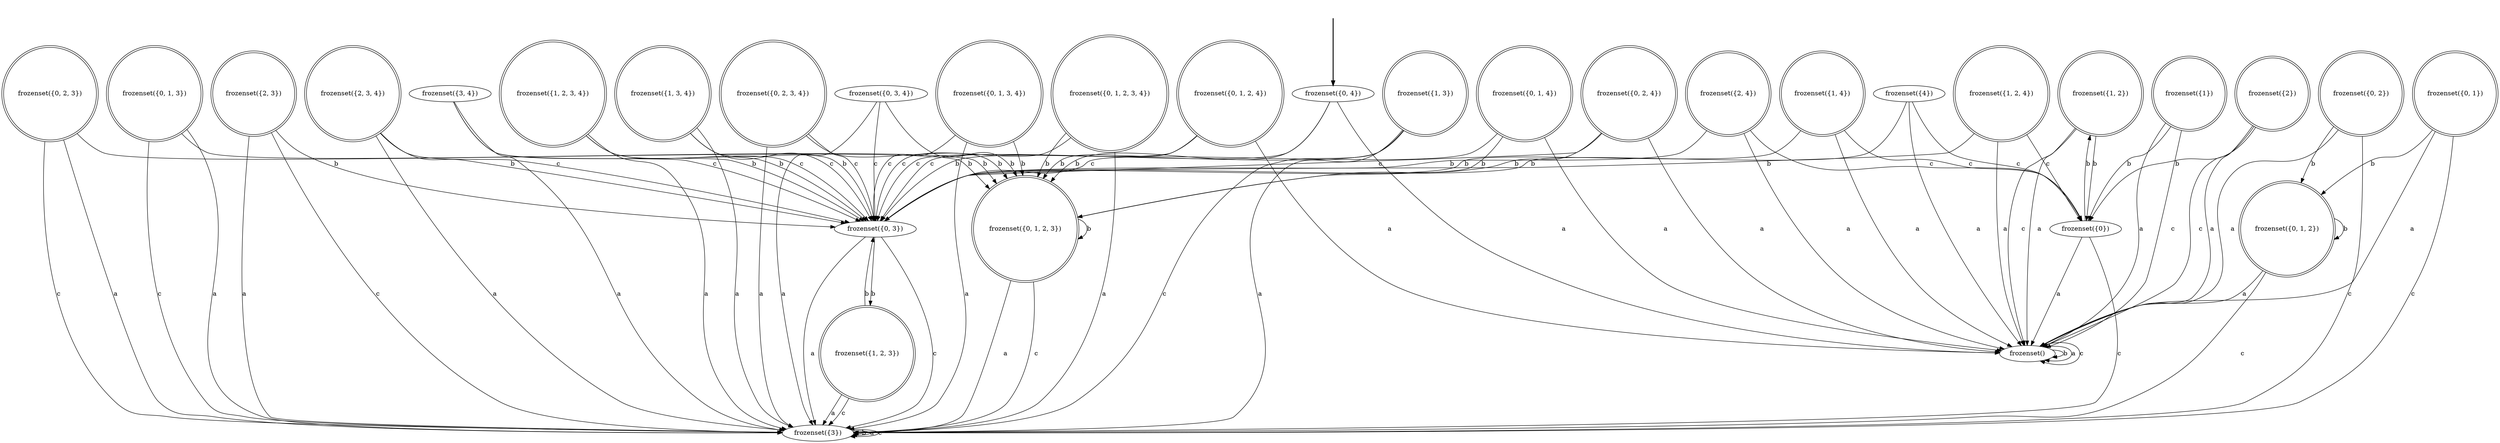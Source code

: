 digraph {
	fake [style=invisible]
	"frozenset({0, 2, 3})" [shape=doublecircle]
	"frozenset({1, 2, 3, 4})" [shape=doublecircle]
	"frozenset({1, 2})" [shape=doublecircle]
	"frozenset()"
	"frozenset({1, 2, 4})" [shape=doublecircle]
	"frozenset({3})"
	"frozenset({0})"
	"frozenset({0, 1, 3})" [shape=doublecircle]
	"frozenset({2, 3, 4})" [shape=doublecircle]
	"frozenset({0, 2, 4})" [shape=doublecircle]
	"frozenset({3, 4})"
	"frozenset({2, 3})" [shape=doublecircle]
	"frozenset({0, 2})" [shape=doublecircle]
	"frozenset({0, 1, 4})" [shape=doublecircle]
	"frozenset({0, 1, 2})" [shape=doublecircle]
	"frozenset({2})" [shape=doublecircle]
	"frozenset({1, 2, 3})" [shape=doublecircle]
	"frozenset({0, 1})" [shape=doublecircle]
	"frozenset({0, 4})" [root=true]
	"frozenset({0, 2, 3, 4})" [shape=doublecircle]
	"frozenset({4})"
	"frozenset({1, 3, 4})" [shape=doublecircle]
	"frozenset({1, 3})" [shape=doublecircle]
	"frozenset({0, 1, 2, 3})" [shape=doublecircle]
	"frozenset({0, 3})"
	"frozenset({2, 4})" [shape=doublecircle]
	"frozenset({0, 3, 4})"
	"frozenset({0, 1, 2, 3, 4})" [shape=doublecircle]
	"frozenset({1, 4})" [shape=doublecircle]
	"frozenset({0, 1, 2, 4})" [shape=doublecircle]
	"frozenset({0, 1, 3, 4})" [shape=doublecircle]
	"frozenset({1})" [shape=doublecircle]
	fake -> "frozenset({0, 4})" [style=bold]
	"frozenset({0, 2, 3})" -> "frozenset({0, 1, 2, 3})" [label=b]
	"frozenset({0, 2, 3})" -> "frozenset({3})" [label=a]
	"frozenset({0, 2, 3})" -> "frozenset({3})" [label=c]
	"frozenset({1, 3, 4})" -> "frozenset({0, 3})" [label=b]
	"frozenset({1, 3, 4})" -> "frozenset({3})" [label=a]
	"frozenset({1, 3, 4})" -> "frozenset({0, 3})" [label=c]
	"frozenset({1, 2, 3, 4})" -> "frozenset({0, 3})" [label=b]
	"frozenset({1, 2, 3, 4})" -> "frozenset({3})" [label=a]
	"frozenset({1, 2, 3, 4})" -> "frozenset({0, 3})" [label=c]
	"frozenset({1, 2})" -> "frozenset({0})" [label=b]
	"frozenset({1, 2})" -> "frozenset()" [label=a]
	"frozenset({1, 2})" -> "frozenset()" [label=c]
	"frozenset({0, 4})" -> "frozenset({0, 1, 2, 3})" [label=b]
	"frozenset({0, 4})" -> "frozenset()" [label=a]
	"frozenset({0, 4})" -> "frozenset({0, 3})" [label=c]
	"frozenset()" -> "frozenset()" [label=b]
	"frozenset()" -> "frozenset()" [label=a]
	"frozenset()" -> "frozenset()" [label=c]
	"frozenset({0, 2, 3, 4})" -> "frozenset({0, 1, 2, 3})" [label=b]
	"frozenset({0, 2, 3, 4})" -> "frozenset({3})" [label=a]
	"frozenset({0, 2, 3, 4})" -> "frozenset({0, 3})" [label=c]
	"frozenset({0, 1, 3})" -> "frozenset({0, 1, 2, 3})" [label=b]
	"frozenset({0, 1, 3})" -> "frozenset({3})" [label=a]
	"frozenset({0, 1, 3})" -> "frozenset({3})" [label=c]
	"frozenset({4})" -> "frozenset({0, 3})" [label=b]
	"frozenset({4})" -> "frozenset()" [label=a]
	"frozenset({4})" -> "frozenset({0})" [label=c]
	"frozenset({1, 3})" -> "frozenset({0, 3})" [label=b]
	"frozenset({1, 3})" -> "frozenset({3})" [label=a]
	"frozenset({1, 3})" -> "frozenset({3})" [label=c]
	"frozenset({1, 2, 4})" -> "frozenset({0, 3})" [label=b]
	"frozenset({1, 2, 4})" -> "frozenset()" [label=a]
	"frozenset({1, 2, 4})" -> "frozenset({0})" [label=c]
	"frozenset({0, 1, 2, 3})" -> "frozenset({0, 1, 2, 3})" [label=b]
	"frozenset({0, 1, 2, 3})" -> "frozenset({3})" [label=a]
	"frozenset({0, 1, 2, 3})" -> "frozenset({3})" [label=c]
	"frozenset({0, 3})" -> "frozenset({1, 2, 3})" [label=b]
	"frozenset({0, 3})" -> "frozenset({3})" [label=a]
	"frozenset({0, 3})" -> "frozenset({3})" [label=c]
	"frozenset({2, 4})" -> "frozenset({0, 3})" [label=b]
	"frozenset({2, 4})" -> "frozenset()" [label=a]
	"frozenset({2, 4})" -> "frozenset({0})" [label=c]
	"frozenset({0, 3, 4})" -> "frozenset({0, 1, 2, 3})" [label=b]
	"frozenset({0, 3, 4})" -> "frozenset({3})" [label=a]
	"frozenset({0, 3, 4})" -> "frozenset({0, 3})" [label=c]
	"frozenset({3})" -> "frozenset({3})" [label=b]
	"frozenset({3})" -> "frozenset({3})" [label=a]
	"frozenset({3})" -> "frozenset({3})" [label=c]
	"frozenset({0})" -> "frozenset({1, 2})" [label=b]
	"frozenset({0})" -> "frozenset()" [label=a]
	"frozenset({0})" -> "frozenset({3})" [label=c]
	"frozenset({2})" -> "frozenset({0})" [label=b]
	"frozenset({2})" -> "frozenset()" [label=a]
	"frozenset({2})" -> "frozenset()" [label=c]
	"frozenset({0, 1, 2, 3, 4})" -> "frozenset({0, 1, 2, 3})" [label=b]
	"frozenset({0, 1, 2, 3, 4})" -> "frozenset({3})" [label=a]
	"frozenset({0, 1, 2, 3, 4})" -> "frozenset({0, 3})" [label=c]
	"frozenset({1, 4})" -> "frozenset({0, 3})" [label=b]
	"frozenset({1, 4})" -> "frozenset()" [label=a]
	"frozenset({1, 4})" -> "frozenset({0})" [label=c]
	"frozenset({2, 3, 4})" -> "frozenset({0, 3})" [label=b]
	"frozenset({2, 3, 4})" -> "frozenset({3})" [label=a]
	"frozenset({2, 3, 4})" -> "frozenset({0, 3})" [label=c]
	"frozenset({0, 2, 4})" -> "frozenset({0, 1, 2, 3})" [label=b]
	"frozenset({0, 2, 4})" -> "frozenset()" [label=a]
	"frozenset({0, 2, 4})" -> "frozenset({0, 3})" [label=c]
	"frozenset({0, 1, 2, 4})" -> "frozenset({0, 1, 2, 3})" [label=b]
	"frozenset({0, 1, 2, 4})" -> "frozenset()" [label=a]
	"frozenset({0, 1, 2, 4})" -> "frozenset({0, 3})" [label=c]
	"frozenset({3, 4})" -> "frozenset({0, 3})" [label=b]
	"frozenset({3, 4})" -> "frozenset({3})" [label=a]
	"frozenset({3, 4})" -> "frozenset({0, 3})" [label=c]
	"frozenset({0, 1, 3, 4})" -> "frozenset({0, 1, 2, 3})" [label=b]
	"frozenset({0, 1, 3, 4})" -> "frozenset({3})" [label=a]
	"frozenset({0, 1, 3, 4})" -> "frozenset({0, 3})" [label=c]
	"frozenset({2, 3})" -> "frozenset({0, 3})" [label=b]
	"frozenset({2, 3})" -> "frozenset({3})" [label=a]
	"frozenset({2, 3})" -> "frozenset({3})" [label=c]
	"frozenset({0, 2})" -> "frozenset({0, 1, 2})" [label=b]
	"frozenset({0, 2})" -> "frozenset()" [label=a]
	"frozenset({0, 2})" -> "frozenset({3})" [label=c]
	"frozenset({1})" -> "frozenset({0})" [label=b]
	"frozenset({1})" -> "frozenset()" [label=a]
	"frozenset({1})" -> "frozenset()" [label=c]
	"frozenset({0, 1, 4})" -> "frozenset({0, 1, 2, 3})" [label=b]
	"frozenset({0, 1, 4})" -> "frozenset()" [label=a]
	"frozenset({0, 1, 4})" -> "frozenset({0, 3})" [label=c]
	"frozenset({0, 1, 2})" -> "frozenset({0, 1, 2})" [label=b]
	"frozenset({0, 1, 2})" -> "frozenset()" [label=a]
	"frozenset({0, 1, 2})" -> "frozenset({3})" [label=c]
	"frozenset({1, 2, 3})" -> "frozenset({0, 3})" [label=b]
	"frozenset({1, 2, 3})" -> "frozenset({3})" [label=a]
	"frozenset({1, 2, 3})" -> "frozenset({3})" [label=c]
	"frozenset({0, 1})" -> "frozenset({0, 1, 2})" [label=b]
	"frozenset({0, 1})" -> "frozenset()" [label=a]
	"frozenset({0, 1})" -> "frozenset({3})" [label=c]
}
